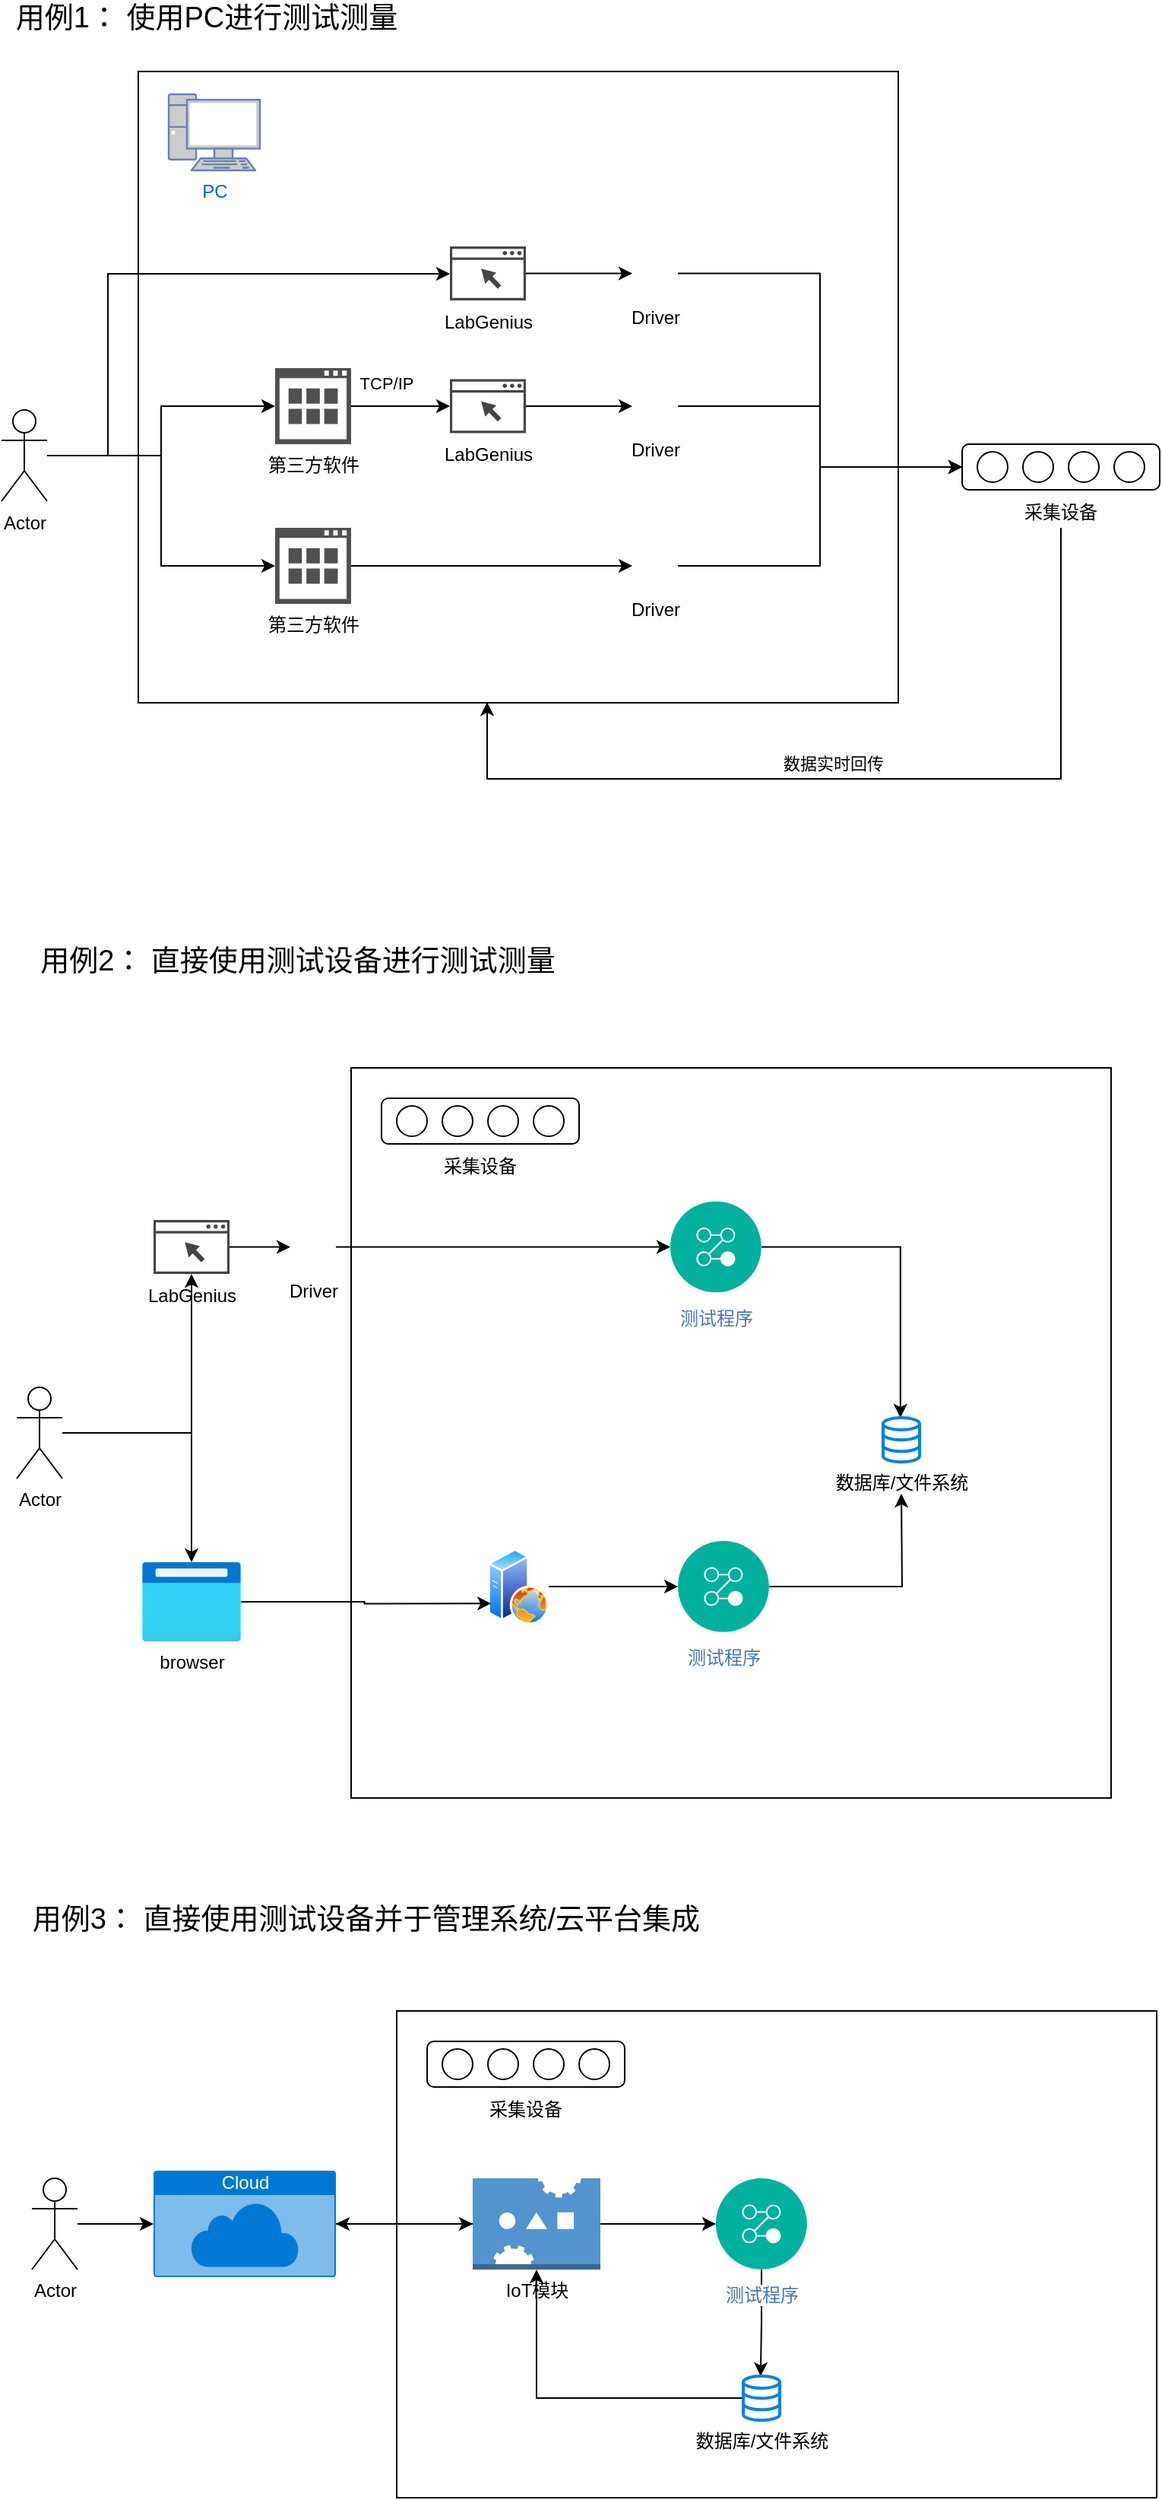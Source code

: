 <mxfile version="14.2.6" type="github">
  <diagram id="Xt-xnnDFV80CEgQrNC_6" name="Page-1">
    <mxGraphModel dx="1108" dy="620" grid="1" gridSize="10" guides="1" tooltips="1" connect="1" arrows="1" fold="1" page="1" pageScale="1" pageWidth="827" pageHeight="1169" math="0" shadow="0">
      <root>
        <mxCell id="0" />
        <mxCell id="1" parent="0" />
        <mxCell id="vg7db7qcrDWaZR1GCwfs-95" value="" style="rounded=0;whiteSpace=wrap;html=1;" vertex="1" parent="1">
          <mxGeometry x="260" y="730" width="500" height="480" as="geometry" />
        </mxCell>
        <mxCell id="vg7db7qcrDWaZR1GCwfs-61" value="" style="rounded=0;whiteSpace=wrap;html=1;" vertex="1" parent="1">
          <mxGeometry x="120" y="75" width="500" height="415" as="geometry" />
        </mxCell>
        <mxCell id="vg7db7qcrDWaZR1GCwfs-63" style="edgeStyle=orthogonalEdgeStyle;rounded=0;orthogonalLoop=1;jettySize=auto;html=1;" edge="1" parent="1" source="vg7db7qcrDWaZR1GCwfs-1" target="vg7db7qcrDWaZR1GCwfs-46">
          <mxGeometry relative="1" as="geometry">
            <Array as="points">
              <mxPoint x="100" y="328" />
              <mxPoint x="100" y="208" />
            </Array>
          </mxGeometry>
        </mxCell>
        <mxCell id="vg7db7qcrDWaZR1GCwfs-66" style="edgeStyle=orthogonalEdgeStyle;rounded=0;orthogonalLoop=1;jettySize=auto;html=1;" edge="1" parent="1" source="vg7db7qcrDWaZR1GCwfs-1" target="vg7db7qcrDWaZR1GCwfs-52">
          <mxGeometry relative="1" as="geometry" />
        </mxCell>
        <mxCell id="vg7db7qcrDWaZR1GCwfs-70" style="edgeStyle=orthogonalEdgeStyle;rounded=0;orthogonalLoop=1;jettySize=auto;html=1;entryX=0;entryY=0.5;entryDx=0;entryDy=0;entryPerimeter=0;" edge="1" parent="1" source="vg7db7qcrDWaZR1GCwfs-1" target="vg7db7qcrDWaZR1GCwfs-68">
          <mxGeometry relative="1" as="geometry" />
        </mxCell>
        <mxCell id="vg7db7qcrDWaZR1GCwfs-1" value="Actor" style="shape=umlActor;verticalLabelPosition=bottom;verticalAlign=top;html=1;outlineConnect=0;" vertex="1" parent="1">
          <mxGeometry x="30" y="297.5" width="30" height="60" as="geometry" />
        </mxCell>
        <mxCell id="vg7db7qcrDWaZR1GCwfs-2" value="PC" style="fontColor=#0066CC;verticalAlign=top;verticalLabelPosition=bottom;labelPosition=center;align=center;html=1;outlineConnect=0;fillColor=#CCCCCC;strokeColor=#6881B3;gradientColor=none;gradientDirection=north;strokeWidth=2;shape=mxgraph.networks.pc;" vertex="1" parent="1">
          <mxGeometry x="140" y="90" width="60" height="50" as="geometry" />
        </mxCell>
        <mxCell id="vg7db7qcrDWaZR1GCwfs-21" value="" style="group" vertex="1" connectable="0" parent="1">
          <mxGeometry x="662" y="320" width="130" height="55" as="geometry" />
        </mxCell>
        <mxCell id="vg7db7qcrDWaZR1GCwfs-11" value="" style="group" vertex="1" connectable="0" parent="vg7db7qcrDWaZR1GCwfs-21">
          <mxGeometry width="130" height="30" as="geometry" />
        </mxCell>
        <mxCell id="vg7db7qcrDWaZR1GCwfs-4" value="" style="rounded=1;whiteSpace=wrap;html=1;" vertex="1" parent="vg7db7qcrDWaZR1GCwfs-11">
          <mxGeometry width="130" height="30" as="geometry" />
        </mxCell>
        <mxCell id="vg7db7qcrDWaZR1GCwfs-5" value="" style="ellipse;whiteSpace=wrap;html=1;aspect=fixed;" vertex="1" parent="vg7db7qcrDWaZR1GCwfs-11">
          <mxGeometry x="10" y="5" width="20" height="20" as="geometry" />
        </mxCell>
        <mxCell id="vg7db7qcrDWaZR1GCwfs-6" value="" style="ellipse;whiteSpace=wrap;html=1;aspect=fixed;" vertex="1" parent="vg7db7qcrDWaZR1GCwfs-11">
          <mxGeometry x="40" y="5" width="20" height="20" as="geometry" />
        </mxCell>
        <mxCell id="vg7db7qcrDWaZR1GCwfs-7" value="" style="ellipse;whiteSpace=wrap;html=1;aspect=fixed;" vertex="1" parent="vg7db7qcrDWaZR1GCwfs-11">
          <mxGeometry x="70" y="5" width="20" height="20" as="geometry" />
        </mxCell>
        <mxCell id="vg7db7qcrDWaZR1GCwfs-8" value="" style="ellipse;whiteSpace=wrap;html=1;aspect=fixed;" vertex="1" parent="vg7db7qcrDWaZR1GCwfs-11">
          <mxGeometry x="100" y="5" width="20" height="20" as="geometry" />
        </mxCell>
        <mxCell id="vg7db7qcrDWaZR1GCwfs-17" value="采集设备" style="text;html=1;strokeColor=none;fillColor=none;align=center;verticalAlign=middle;whiteSpace=wrap;rounded=0;" vertex="1" parent="vg7db7qcrDWaZR1GCwfs-21">
          <mxGeometry x="40" y="35" width="50" height="20" as="geometry" />
        </mxCell>
        <mxCell id="vg7db7qcrDWaZR1GCwfs-48" value="" style="edgeStyle=orthogonalEdgeStyle;rounded=0;orthogonalLoop=1;jettySize=auto;html=1;" edge="1" parent="1" source="vg7db7qcrDWaZR1GCwfs-46" target="vg7db7qcrDWaZR1GCwfs-47">
          <mxGeometry relative="1" as="geometry" />
        </mxCell>
        <mxCell id="vg7db7qcrDWaZR1GCwfs-46" value="LabGenius" style="pointerEvents=1;shadow=0;dashed=0;html=1;strokeColor=none;fillColor=#434445;aspect=fixed;labelPosition=center;verticalLabelPosition=bottom;verticalAlign=top;align=center;outlineConnect=0;shape=mxgraph.vvd.web_browser;" vertex="1" parent="1">
          <mxGeometry x="325" y="190" width="50" height="35.5" as="geometry" />
        </mxCell>
        <mxCell id="vg7db7qcrDWaZR1GCwfs-65" style="edgeStyle=orthogonalEdgeStyle;rounded=0;orthogonalLoop=1;jettySize=auto;html=1;entryX=0;entryY=0.5;entryDx=0;entryDy=0;" edge="1" parent="1" source="vg7db7qcrDWaZR1GCwfs-47" target="vg7db7qcrDWaZR1GCwfs-4">
          <mxGeometry relative="1" as="geometry" />
        </mxCell>
        <mxCell id="vg7db7qcrDWaZR1GCwfs-47" value="Driver" style="shape=image;html=1;verticalAlign=top;verticalLabelPosition=bottom;labelBackgroundColor=#ffffff;imageAspect=0;aspect=fixed;image=https://cdn4.iconfinder.com/data/icons/social-media-logos-6/512/16-uber_car_driver-128.png" vertex="1" parent="1">
          <mxGeometry x="445" y="192.75" width="30" height="30" as="geometry" />
        </mxCell>
        <mxCell id="vg7db7qcrDWaZR1GCwfs-56" value="" style="edgeStyle=orthogonalEdgeStyle;rounded=0;orthogonalLoop=1;jettySize=auto;html=1;" edge="1" parent="1" source="vg7db7qcrDWaZR1GCwfs-52" target="vg7db7qcrDWaZR1GCwfs-54">
          <mxGeometry relative="1" as="geometry" />
        </mxCell>
        <mxCell id="vg7db7qcrDWaZR1GCwfs-73" value="TCP/IP" style="edgeLabel;html=1;align=center;verticalAlign=middle;resizable=0;points=[];" vertex="1" connectable="0" parent="vg7db7qcrDWaZR1GCwfs-56">
          <mxGeometry x="-0.306" y="2" relative="1" as="geometry">
            <mxPoint y="-13" as="offset" />
          </mxGeometry>
        </mxCell>
        <mxCell id="vg7db7qcrDWaZR1GCwfs-52" value="第三方软件" style="pointerEvents=1;shadow=0;dashed=0;html=1;strokeColor=none;labelPosition=center;verticalLabelPosition=bottom;verticalAlign=top;align=center;fillColor=#505050;shape=mxgraph.mscae.intune.detected_software" vertex="1" parent="1">
          <mxGeometry x="210" y="270" width="50" height="50" as="geometry" />
        </mxCell>
        <mxCell id="vg7db7qcrDWaZR1GCwfs-53" value="" style="edgeStyle=orthogonalEdgeStyle;rounded=0;orthogonalLoop=1;jettySize=auto;html=1;" edge="1" parent="1" source="vg7db7qcrDWaZR1GCwfs-54" target="vg7db7qcrDWaZR1GCwfs-55">
          <mxGeometry relative="1" as="geometry" />
        </mxCell>
        <mxCell id="vg7db7qcrDWaZR1GCwfs-54" value="LabGenius" style="pointerEvents=1;shadow=0;dashed=0;html=1;strokeColor=none;fillColor=#434445;aspect=fixed;labelPosition=center;verticalLabelPosition=bottom;verticalAlign=top;align=center;outlineConnect=0;shape=mxgraph.vvd.web_browser;" vertex="1" parent="1">
          <mxGeometry x="325" y="277.25" width="50" height="35.5" as="geometry" />
        </mxCell>
        <mxCell id="vg7db7qcrDWaZR1GCwfs-67" style="edgeStyle=orthogonalEdgeStyle;rounded=0;orthogonalLoop=1;jettySize=auto;html=1;entryX=0;entryY=0.5;entryDx=0;entryDy=0;" edge="1" parent="1" source="vg7db7qcrDWaZR1GCwfs-55" target="vg7db7qcrDWaZR1GCwfs-4">
          <mxGeometry relative="1" as="geometry" />
        </mxCell>
        <mxCell id="vg7db7qcrDWaZR1GCwfs-55" value="Driver" style="shape=image;html=1;verticalAlign=top;verticalLabelPosition=bottom;labelBackgroundColor=#ffffff;imageAspect=0;aspect=fixed;image=https://cdn4.iconfinder.com/data/icons/social-media-logos-6/512/16-uber_car_driver-128.png" vertex="1" parent="1">
          <mxGeometry x="445" y="280" width="30" height="30" as="geometry" />
        </mxCell>
        <mxCell id="vg7db7qcrDWaZR1GCwfs-71" style="edgeStyle=orthogonalEdgeStyle;rounded=0;orthogonalLoop=1;jettySize=auto;html=1;" edge="1" parent="1" source="vg7db7qcrDWaZR1GCwfs-68" target="vg7db7qcrDWaZR1GCwfs-69">
          <mxGeometry relative="1" as="geometry" />
        </mxCell>
        <mxCell id="vg7db7qcrDWaZR1GCwfs-68" value="第三方软件" style="pointerEvents=1;shadow=0;dashed=0;html=1;strokeColor=none;labelPosition=center;verticalLabelPosition=bottom;verticalAlign=top;align=center;fillColor=#505050;shape=mxgraph.mscae.intune.detected_software" vertex="1" parent="1">
          <mxGeometry x="210" y="375" width="50" height="50" as="geometry" />
        </mxCell>
        <mxCell id="vg7db7qcrDWaZR1GCwfs-72" style="edgeStyle=orthogonalEdgeStyle;rounded=0;orthogonalLoop=1;jettySize=auto;html=1;entryX=0;entryY=0.5;entryDx=0;entryDy=0;" edge="1" parent="1" source="vg7db7qcrDWaZR1GCwfs-69" target="vg7db7qcrDWaZR1GCwfs-4">
          <mxGeometry relative="1" as="geometry" />
        </mxCell>
        <mxCell id="vg7db7qcrDWaZR1GCwfs-69" value="Driver" style="shape=image;html=1;verticalAlign=top;verticalLabelPosition=bottom;labelBackgroundColor=#ffffff;imageAspect=0;aspect=fixed;image=https://cdn4.iconfinder.com/data/icons/social-media-logos-6/512/16-uber_car_driver-128.png" vertex="1" parent="1">
          <mxGeometry x="445" y="385" width="30" height="30" as="geometry" />
        </mxCell>
        <mxCell id="vg7db7qcrDWaZR1GCwfs-74" value="&lt;font style=&quot;font-size: 19px&quot;&gt;用例1： 使用PC进行测试测量&lt;/font&gt;" style="text;html=1;strokeColor=none;fillColor=none;align=center;verticalAlign=middle;whiteSpace=wrap;rounded=0;" vertex="1" parent="1">
          <mxGeometry x="30" y="30" width="270" height="20" as="geometry" />
        </mxCell>
        <mxCell id="vg7db7qcrDWaZR1GCwfs-75" value="&lt;font style=&quot;font-size: 19px&quot;&gt;用例2： 直接使用测试设备进行测试测量&lt;/font&gt;" style="text;html=1;strokeColor=none;fillColor=none;align=center;verticalAlign=middle;whiteSpace=wrap;rounded=0;" vertex="1" parent="1">
          <mxGeometry x="40" y="650" width="370" height="20" as="geometry" />
        </mxCell>
        <mxCell id="vg7db7qcrDWaZR1GCwfs-85" value="" style="group" vertex="1" connectable="0" parent="1">
          <mxGeometry x="280" y="750" width="130" height="55" as="geometry" />
        </mxCell>
        <mxCell id="vg7db7qcrDWaZR1GCwfs-86" value="" style="group" vertex="1" connectable="0" parent="vg7db7qcrDWaZR1GCwfs-85">
          <mxGeometry width="130" height="30" as="geometry" />
        </mxCell>
        <mxCell id="vg7db7qcrDWaZR1GCwfs-87" value="" style="rounded=1;whiteSpace=wrap;html=1;" vertex="1" parent="vg7db7qcrDWaZR1GCwfs-86">
          <mxGeometry width="130" height="30" as="geometry" />
        </mxCell>
        <mxCell id="vg7db7qcrDWaZR1GCwfs-88" value="" style="ellipse;whiteSpace=wrap;html=1;aspect=fixed;" vertex="1" parent="vg7db7qcrDWaZR1GCwfs-86">
          <mxGeometry x="10" y="5" width="20" height="20" as="geometry" />
        </mxCell>
        <mxCell id="vg7db7qcrDWaZR1GCwfs-89" value="" style="ellipse;whiteSpace=wrap;html=1;aspect=fixed;" vertex="1" parent="vg7db7qcrDWaZR1GCwfs-86">
          <mxGeometry x="40" y="5" width="20" height="20" as="geometry" />
        </mxCell>
        <mxCell id="vg7db7qcrDWaZR1GCwfs-90" value="" style="ellipse;whiteSpace=wrap;html=1;aspect=fixed;" vertex="1" parent="vg7db7qcrDWaZR1GCwfs-86">
          <mxGeometry x="70" y="5" width="20" height="20" as="geometry" />
        </mxCell>
        <mxCell id="vg7db7qcrDWaZR1GCwfs-91" value="" style="ellipse;whiteSpace=wrap;html=1;aspect=fixed;" vertex="1" parent="vg7db7qcrDWaZR1GCwfs-86">
          <mxGeometry x="100" y="5" width="20" height="20" as="geometry" />
        </mxCell>
        <mxCell id="vg7db7qcrDWaZR1GCwfs-92" value="采集设备" style="text;html=1;strokeColor=none;fillColor=none;align=center;verticalAlign=middle;whiteSpace=wrap;rounded=0;" vertex="1" parent="vg7db7qcrDWaZR1GCwfs-85">
          <mxGeometry x="40" y="35" width="50" height="20" as="geometry" />
        </mxCell>
        <mxCell id="vg7db7qcrDWaZR1GCwfs-97" style="edgeStyle=orthogonalEdgeStyle;rounded=0;orthogonalLoop=1;jettySize=auto;html=1;" edge="1" parent="1" source="vg7db7qcrDWaZR1GCwfs-93" target="vg7db7qcrDWaZR1GCwfs-96">
          <mxGeometry relative="1" as="geometry" />
        </mxCell>
        <mxCell id="vg7db7qcrDWaZR1GCwfs-107" style="edgeStyle=orthogonalEdgeStyle;rounded=0;orthogonalLoop=1;jettySize=auto;html=1;" edge="1" parent="1" source="vg7db7qcrDWaZR1GCwfs-93" target="vg7db7qcrDWaZR1GCwfs-106">
          <mxGeometry relative="1" as="geometry" />
        </mxCell>
        <mxCell id="vg7db7qcrDWaZR1GCwfs-93" value="Actor" style="shape=umlActor;verticalLabelPosition=bottom;verticalAlign=top;html=1;" vertex="1" parent="1">
          <mxGeometry x="40" y="940" width="30" height="60" as="geometry" />
        </mxCell>
        <mxCell id="vg7db7qcrDWaZR1GCwfs-100" value="" style="edgeStyle=orthogonalEdgeStyle;rounded=0;orthogonalLoop=1;jettySize=auto;html=1;" edge="1" parent="1" source="vg7db7qcrDWaZR1GCwfs-96" target="vg7db7qcrDWaZR1GCwfs-99">
          <mxGeometry relative="1" as="geometry" />
        </mxCell>
        <mxCell id="vg7db7qcrDWaZR1GCwfs-96" value="LabGenius" style="pointerEvents=1;shadow=0;dashed=0;html=1;strokeColor=none;fillColor=#434445;aspect=fixed;labelPosition=center;verticalLabelPosition=bottom;verticalAlign=top;align=center;outlineConnect=0;shape=mxgraph.vvd.web_browser;" vertex="1" parent="1">
          <mxGeometry x="130" y="830" width="50" height="35.5" as="geometry" />
        </mxCell>
        <mxCell id="vg7db7qcrDWaZR1GCwfs-112" style="edgeStyle=orthogonalEdgeStyle;rounded=0;orthogonalLoop=1;jettySize=auto;html=1;entryX=0.475;entryY=0;entryDx=0;entryDy=0;entryPerimeter=0;" edge="1" parent="1" source="vg7db7qcrDWaZR1GCwfs-98" target="vg7db7qcrDWaZR1GCwfs-111">
          <mxGeometry relative="1" as="geometry" />
        </mxCell>
        <mxCell id="vg7db7qcrDWaZR1GCwfs-98" value="测试程序" style="aspect=fixed;perimeter=ellipsePerimeter;html=1;align=center;shadow=0;dashed=0;fontColor=#4277BB;labelBackgroundColor=#ffffff;fontSize=12;spacingTop=3;image;image=img/lib/ibm/management/process_management.svg;" vertex="1" parent="1">
          <mxGeometry x="470" y="817.75" width="60" height="60" as="geometry" />
        </mxCell>
        <mxCell id="vg7db7qcrDWaZR1GCwfs-101" style="edgeStyle=orthogonalEdgeStyle;rounded=0;orthogonalLoop=1;jettySize=auto;html=1;" edge="1" parent="1" source="vg7db7qcrDWaZR1GCwfs-99" target="vg7db7qcrDWaZR1GCwfs-98">
          <mxGeometry relative="1" as="geometry" />
        </mxCell>
        <mxCell id="vg7db7qcrDWaZR1GCwfs-99" value="Driver" style="shape=image;html=1;verticalAlign=top;verticalLabelPosition=bottom;labelBackgroundColor=#ffffff;imageAspect=0;aspect=fixed;image=https://cdn4.iconfinder.com/data/icons/social-media-logos-6/512/16-uber_car_driver-128.png" vertex="1" parent="1">
          <mxGeometry x="220" y="832.75" width="30" height="30" as="geometry" />
        </mxCell>
        <mxCell id="vg7db7qcrDWaZR1GCwfs-104" style="edgeStyle=orthogonalEdgeStyle;rounded=0;orthogonalLoop=1;jettySize=auto;html=1;" edge="1" parent="1" source="vg7db7qcrDWaZR1GCwfs-102" target="vg7db7qcrDWaZR1GCwfs-103">
          <mxGeometry relative="1" as="geometry" />
        </mxCell>
        <mxCell id="vg7db7qcrDWaZR1GCwfs-102" value="" style="aspect=fixed;perimeter=ellipsePerimeter;html=1;align=center;shadow=0;dashed=0;spacingTop=3;image;image=img/lib/active_directory/web_server.svg;" vertex="1" parent="1">
          <mxGeometry x="350" y="1046" width="40" height="50" as="geometry" />
        </mxCell>
        <mxCell id="vg7db7qcrDWaZR1GCwfs-113" style="edgeStyle=orthogonalEdgeStyle;rounded=0;orthogonalLoop=1;jettySize=auto;html=1;" edge="1" parent="1" source="vg7db7qcrDWaZR1GCwfs-103">
          <mxGeometry relative="1" as="geometry">
            <mxPoint x="622" y="1010" as="targetPoint" />
          </mxGeometry>
        </mxCell>
        <mxCell id="vg7db7qcrDWaZR1GCwfs-103" value="测试程序" style="aspect=fixed;perimeter=ellipsePerimeter;html=1;align=center;shadow=0;dashed=0;fontColor=#4277BB;labelBackgroundColor=#ffffff;fontSize=12;spacingTop=3;image;image=img/lib/ibm/management/process_management.svg;" vertex="1" parent="1">
          <mxGeometry x="475" y="1041" width="60" height="60" as="geometry" />
        </mxCell>
        <mxCell id="vg7db7qcrDWaZR1GCwfs-108" style="edgeStyle=orthogonalEdgeStyle;rounded=0;orthogonalLoop=1;jettySize=auto;html=1;entryX=0;entryY=0.75;entryDx=0;entryDy=0;" edge="1" parent="1" source="vg7db7qcrDWaZR1GCwfs-106" target="vg7db7qcrDWaZR1GCwfs-102">
          <mxGeometry relative="1" as="geometry" />
        </mxCell>
        <mxCell id="vg7db7qcrDWaZR1GCwfs-106" value="browser" style="aspect=fixed;html=1;points=[];align=center;image;fontSize=12;image=img/lib/azure2/general/Browser.svg;" vertex="1" parent="1">
          <mxGeometry x="122.5" y="1055" width="65" height="52" as="geometry" />
        </mxCell>
        <mxCell id="vg7db7qcrDWaZR1GCwfs-109" style="edgeStyle=orthogonalEdgeStyle;rounded=0;orthogonalLoop=1;jettySize=auto;html=1;entryX=0.459;entryY=0.999;entryDx=0;entryDy=0;entryPerimeter=0;" edge="1" parent="1" source="vg7db7qcrDWaZR1GCwfs-17" target="vg7db7qcrDWaZR1GCwfs-61">
          <mxGeometry relative="1" as="geometry">
            <Array as="points">
              <mxPoint x="727" y="540" />
              <mxPoint x="350" y="540" />
            </Array>
          </mxGeometry>
        </mxCell>
        <mxCell id="vg7db7qcrDWaZR1GCwfs-110" value="数据实时回传" style="edgeLabel;html=1;align=center;verticalAlign=middle;resizable=0;points=[];" vertex="1" connectable="0" parent="vg7db7qcrDWaZR1GCwfs-109">
          <mxGeometry x="0.064" y="-4" relative="1" as="geometry">
            <mxPoint y="-6" as="offset" />
          </mxGeometry>
        </mxCell>
        <mxCell id="vg7db7qcrDWaZR1GCwfs-111" value="数据库/文件系统" style="html=1;verticalLabelPosition=bottom;align=center;labelBackgroundColor=#ffffff;verticalAlign=top;strokeWidth=2;strokeColor=#0080F0;shadow=0;dashed=0;shape=mxgraph.ios7.icons.data;" vertex="1" parent="1">
          <mxGeometry x="610" y="960" width="24" height="29.1" as="geometry" />
        </mxCell>
        <mxCell id="vg7db7qcrDWaZR1GCwfs-114" value="&lt;font style=&quot;font-size: 19px&quot;&gt;用例3： 直接使用测试设备并于管理系统/云平台集成&lt;/font&gt;" style="text;html=1;strokeColor=none;fillColor=none;align=center;verticalAlign=middle;whiteSpace=wrap;rounded=0;" vertex="1" parent="1">
          <mxGeometry x="40" y="1280" width="460" height="20" as="geometry" />
        </mxCell>
        <mxCell id="vg7db7qcrDWaZR1GCwfs-118" value="" style="edgeStyle=orthogonalEdgeStyle;rounded=0;orthogonalLoop=1;jettySize=auto;html=1;" edge="1" parent="1" source="vg7db7qcrDWaZR1GCwfs-115" target="vg7db7qcrDWaZR1GCwfs-117">
          <mxGeometry relative="1" as="geometry" />
        </mxCell>
        <mxCell id="vg7db7qcrDWaZR1GCwfs-115" value="Actor" style="shape=umlActor;verticalLabelPosition=bottom;verticalAlign=top;html=1;" vertex="1" parent="1">
          <mxGeometry x="50" y="1460" width="30" height="60" as="geometry" />
        </mxCell>
        <mxCell id="vg7db7qcrDWaZR1GCwfs-117" value="Cloud" style="html=1;strokeColor=none;fillColor=#0079D6;labelPosition=center;verticalLabelPosition=middle;verticalAlign=top;align=center;fontSize=12;outlineConnect=0;spacingTop=-6;fontColor=#FFFFFF;shape=mxgraph.sitemap.cloud;" vertex="1" parent="1">
          <mxGeometry x="130" y="1455" width="120" height="70" as="geometry" />
        </mxCell>
        <mxCell id="vg7db7qcrDWaZR1GCwfs-119" value="" style="rounded=0;whiteSpace=wrap;html=1;" vertex="1" parent="1">
          <mxGeometry x="290" y="1350" width="500" height="320" as="geometry" />
        </mxCell>
        <mxCell id="vg7db7qcrDWaZR1GCwfs-120" value="" style="group" vertex="1" connectable="0" parent="1">
          <mxGeometry x="310" y="1370" width="130" height="55" as="geometry" />
        </mxCell>
        <mxCell id="vg7db7qcrDWaZR1GCwfs-121" value="" style="group" vertex="1" connectable="0" parent="vg7db7qcrDWaZR1GCwfs-120">
          <mxGeometry width="130" height="30" as="geometry" />
        </mxCell>
        <mxCell id="vg7db7qcrDWaZR1GCwfs-122" value="" style="rounded=1;whiteSpace=wrap;html=1;" vertex="1" parent="vg7db7qcrDWaZR1GCwfs-121">
          <mxGeometry width="130" height="30" as="geometry" />
        </mxCell>
        <mxCell id="vg7db7qcrDWaZR1GCwfs-123" value="" style="ellipse;whiteSpace=wrap;html=1;aspect=fixed;" vertex="1" parent="vg7db7qcrDWaZR1GCwfs-121">
          <mxGeometry x="10" y="5" width="20" height="20" as="geometry" />
        </mxCell>
        <mxCell id="vg7db7qcrDWaZR1GCwfs-124" value="" style="ellipse;whiteSpace=wrap;html=1;aspect=fixed;" vertex="1" parent="vg7db7qcrDWaZR1GCwfs-121">
          <mxGeometry x="40" y="5" width="20" height="20" as="geometry" />
        </mxCell>
        <mxCell id="vg7db7qcrDWaZR1GCwfs-125" value="" style="ellipse;whiteSpace=wrap;html=1;aspect=fixed;" vertex="1" parent="vg7db7qcrDWaZR1GCwfs-121">
          <mxGeometry x="70" y="5" width="20" height="20" as="geometry" />
        </mxCell>
        <mxCell id="vg7db7qcrDWaZR1GCwfs-126" value="" style="ellipse;whiteSpace=wrap;html=1;aspect=fixed;" vertex="1" parent="vg7db7qcrDWaZR1GCwfs-121">
          <mxGeometry x="100" y="5" width="20" height="20" as="geometry" />
        </mxCell>
        <mxCell id="vg7db7qcrDWaZR1GCwfs-127" value="采集设备" style="text;html=1;strokeColor=none;fillColor=none;align=center;verticalAlign=middle;whiteSpace=wrap;rounded=0;" vertex="1" parent="vg7db7qcrDWaZR1GCwfs-120">
          <mxGeometry x="40" y="35" width="50" height="20" as="geometry" />
        </mxCell>
        <mxCell id="vg7db7qcrDWaZR1GCwfs-128" style="edgeStyle=orthogonalEdgeStyle;rounded=0;orthogonalLoop=1;jettySize=auto;html=1;entryX=0.475;entryY=0;entryDx=0;entryDy=0;entryPerimeter=0;" edge="1" parent="1" source="vg7db7qcrDWaZR1GCwfs-129" target="vg7db7qcrDWaZR1GCwfs-135">
          <mxGeometry relative="1" as="geometry" />
        </mxCell>
        <mxCell id="vg7db7qcrDWaZR1GCwfs-129" value="测试程序" style="aspect=fixed;perimeter=ellipsePerimeter;html=1;align=center;shadow=0;dashed=0;fontColor=#4277BB;labelBackgroundColor=#ffffff;fontSize=12;spacingTop=3;image;image=img/lib/ibm/management/process_management.svg;" vertex="1" parent="1">
          <mxGeometry x="500" y="1460" width="60" height="60" as="geometry" />
        </mxCell>
        <mxCell id="vg7db7qcrDWaZR1GCwfs-130" style="edgeStyle=orthogonalEdgeStyle;rounded=0;orthogonalLoop=1;jettySize=auto;html=1;exitX=1;exitY=0.5;exitDx=0;exitDy=0;exitPerimeter=0;" edge="1" parent="1" target="vg7db7qcrDWaZR1GCwfs-129" source="vg7db7qcrDWaZR1GCwfs-137">
          <mxGeometry relative="1" as="geometry">
            <mxPoint x="280" y="1467.75" as="sourcePoint" />
          </mxGeometry>
        </mxCell>
        <mxCell id="vg7db7qcrDWaZR1GCwfs-136" style="edgeStyle=orthogonalEdgeStyle;rounded=0;orthogonalLoop=1;jettySize=auto;html=1;" edge="1" parent="1" source="vg7db7qcrDWaZR1GCwfs-135" target="vg7db7qcrDWaZR1GCwfs-137">
          <mxGeometry relative="1" as="geometry" />
        </mxCell>
        <mxCell id="vg7db7qcrDWaZR1GCwfs-135" value="数据库/文件系统" style="html=1;verticalLabelPosition=bottom;align=center;labelBackgroundColor=#ffffff;verticalAlign=top;strokeWidth=2;strokeColor=#0080F0;shadow=0;dashed=0;shape=mxgraph.ios7.icons.data;" vertex="1" parent="1">
          <mxGeometry x="518" y="1590" width="24" height="29.1" as="geometry" />
        </mxCell>
        <mxCell id="vg7db7qcrDWaZR1GCwfs-139" style="edgeStyle=orthogonalEdgeStyle;rounded=0;orthogonalLoop=1;jettySize=auto;html=1;" edge="1" parent="1" source="vg7db7qcrDWaZR1GCwfs-137" target="vg7db7qcrDWaZR1GCwfs-117">
          <mxGeometry relative="1" as="geometry" />
        </mxCell>
        <mxCell id="vg7db7qcrDWaZR1GCwfs-137" value="IoT模块" style="outlineConnect=0;dashed=0;verticalLabelPosition=bottom;verticalAlign=top;align=center;html=1;shape=mxgraph.aws3.servo;fillColor=#5294CF;gradientColor=none;" vertex="1" parent="1">
          <mxGeometry x="340" y="1460" width="84" height="60" as="geometry" />
        </mxCell>
        <mxCell id="vg7db7qcrDWaZR1GCwfs-138" style="edgeStyle=orthogonalEdgeStyle;rounded=0;orthogonalLoop=1;jettySize=auto;html=1;exitX=1;exitY=0.5;exitDx=0;exitDy=0;exitPerimeter=0;" edge="1" parent="1" source="vg7db7qcrDWaZR1GCwfs-117" target="vg7db7qcrDWaZR1GCwfs-137">
          <mxGeometry relative="1" as="geometry">
            <mxPoint x="250" y="1490" as="sourcePoint" />
            <mxPoint x="500" y="1490" as="targetPoint" />
          </mxGeometry>
        </mxCell>
      </root>
    </mxGraphModel>
  </diagram>
</mxfile>
